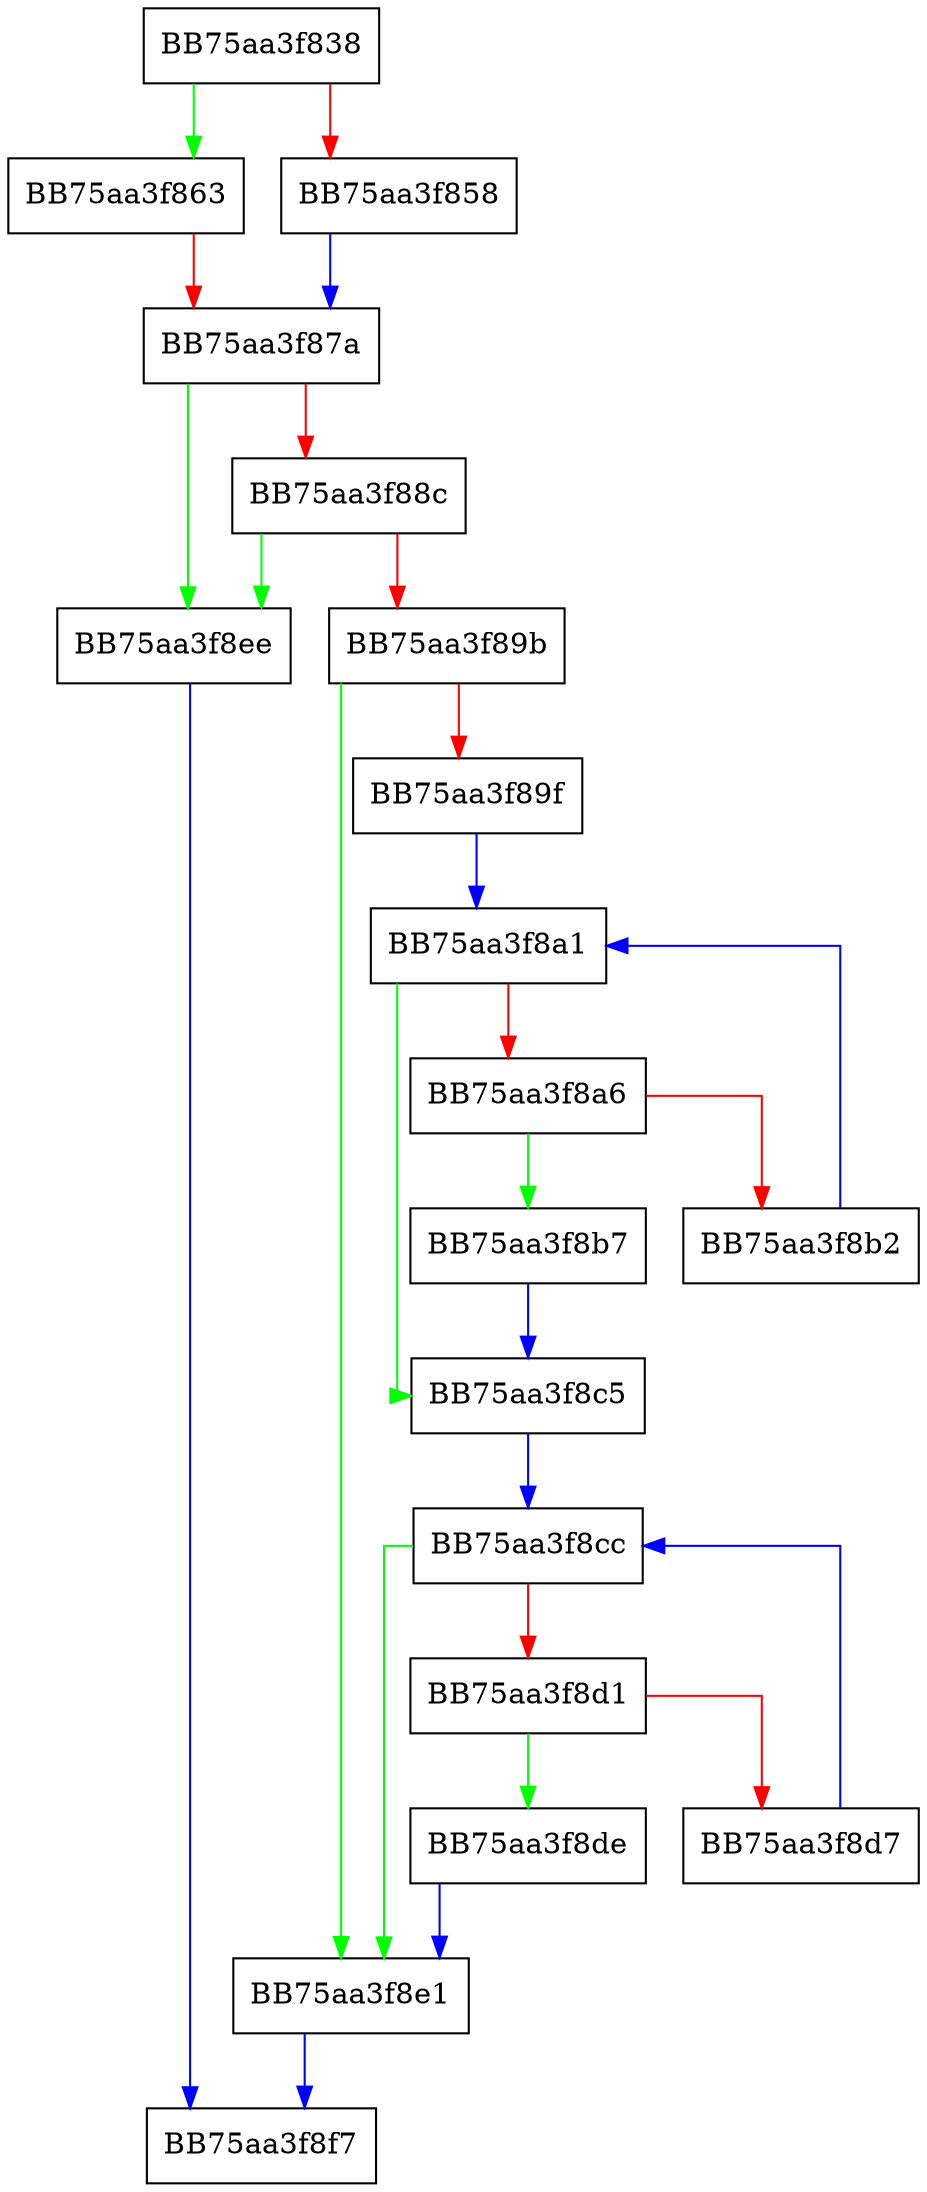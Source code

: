 digraph getNodeInnerHtml {
  node [shape="box"];
  graph [splines=ortho];
  BB75aa3f838 -> BB75aa3f863 [color="green"];
  BB75aa3f838 -> BB75aa3f858 [color="red"];
  BB75aa3f858 -> BB75aa3f87a [color="blue"];
  BB75aa3f863 -> BB75aa3f87a [color="red"];
  BB75aa3f87a -> BB75aa3f8ee [color="green"];
  BB75aa3f87a -> BB75aa3f88c [color="red"];
  BB75aa3f88c -> BB75aa3f8ee [color="green"];
  BB75aa3f88c -> BB75aa3f89b [color="red"];
  BB75aa3f89b -> BB75aa3f8e1 [color="green"];
  BB75aa3f89b -> BB75aa3f89f [color="red"];
  BB75aa3f89f -> BB75aa3f8a1 [color="blue"];
  BB75aa3f8a1 -> BB75aa3f8c5 [color="green"];
  BB75aa3f8a1 -> BB75aa3f8a6 [color="red"];
  BB75aa3f8a6 -> BB75aa3f8b7 [color="green"];
  BB75aa3f8a6 -> BB75aa3f8b2 [color="red"];
  BB75aa3f8b2 -> BB75aa3f8a1 [color="blue"];
  BB75aa3f8b7 -> BB75aa3f8c5 [color="blue"];
  BB75aa3f8c5 -> BB75aa3f8cc [color="blue"];
  BB75aa3f8cc -> BB75aa3f8e1 [color="green"];
  BB75aa3f8cc -> BB75aa3f8d1 [color="red"];
  BB75aa3f8d1 -> BB75aa3f8de [color="green"];
  BB75aa3f8d1 -> BB75aa3f8d7 [color="red"];
  BB75aa3f8d7 -> BB75aa3f8cc [color="blue"];
  BB75aa3f8de -> BB75aa3f8e1 [color="blue"];
  BB75aa3f8e1 -> BB75aa3f8f7 [color="blue"];
  BB75aa3f8ee -> BB75aa3f8f7 [color="blue"];
}